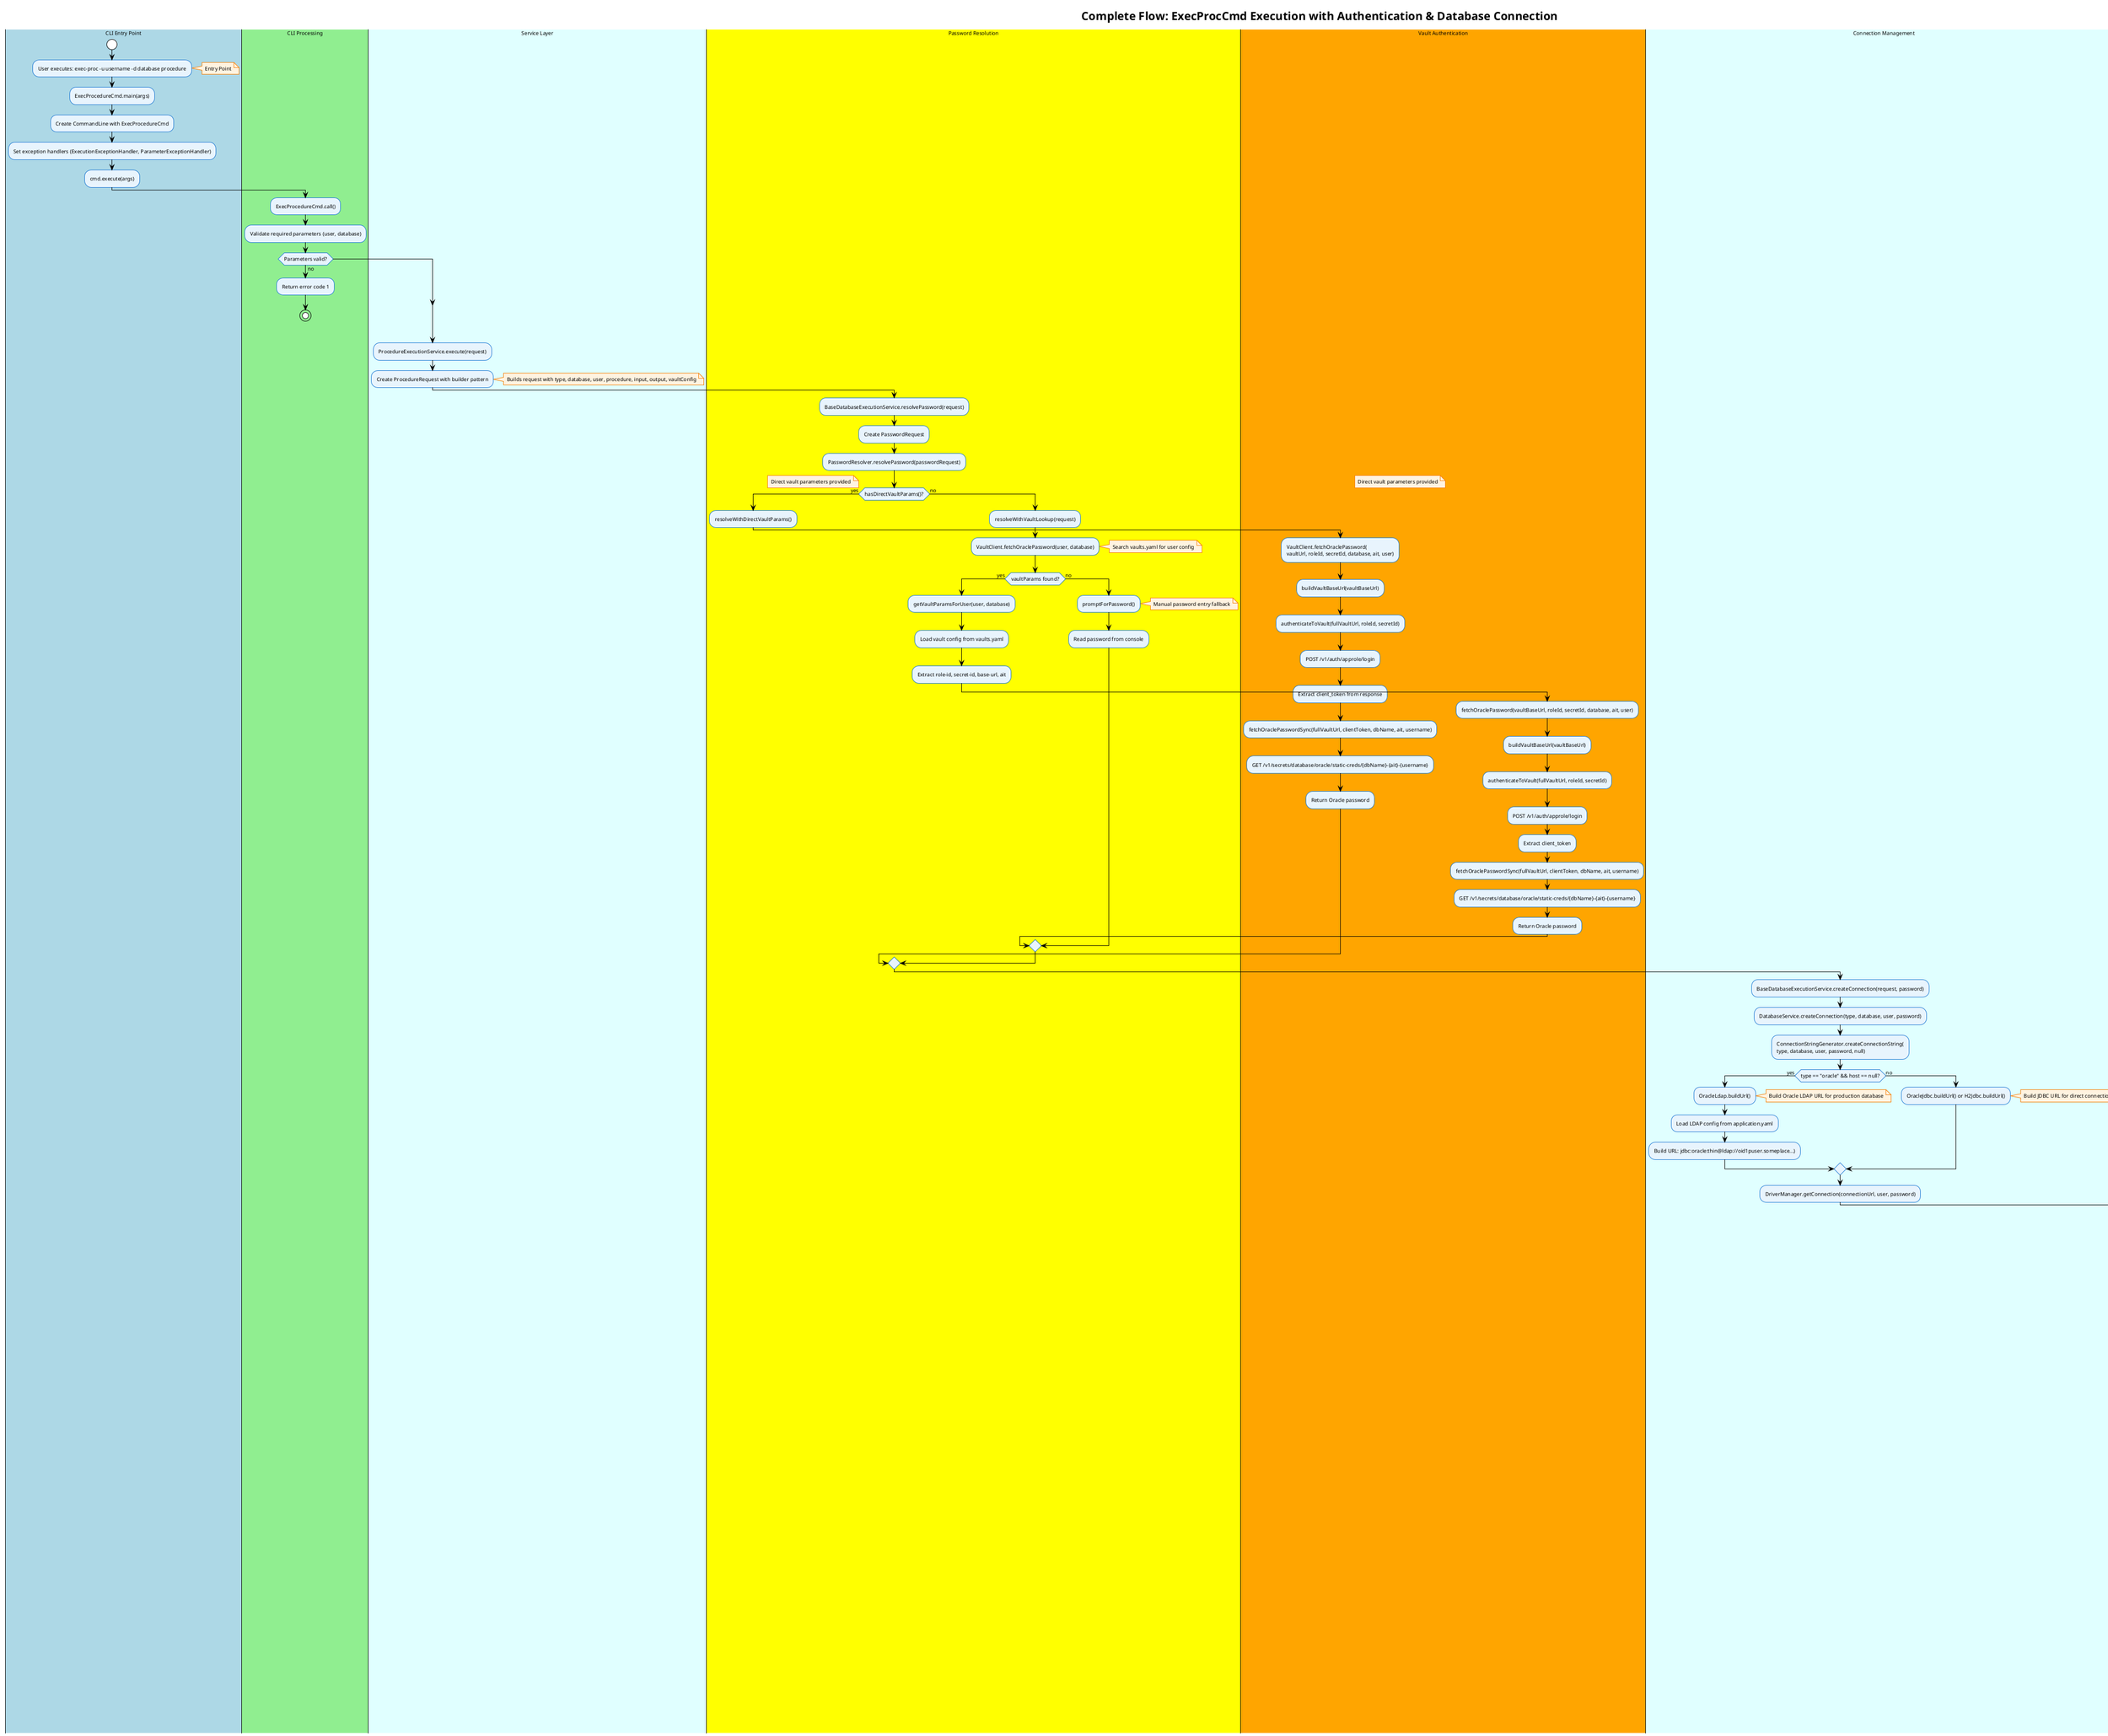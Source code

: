 @startuml ExecProcCmd_Complete_Flow
!theme plain
skinparam backgroundColor #FFFFFF
skinparam defaultFontSize 10
skinparam activity {
    BackgroundColor #E8F4FD
    BorderColor #1976D2
    FontColor #000000
}
skinparam note {
    BackgroundColor #FFF3E0
    BorderColor #F57C00
}

title Complete Flow: ExecProcCmd Execution with Authentication & Database Connection

|#LightBlue|CLI Entry Point|
start
:User executes: exec-proc -u username -d database procedure;
note right: Entry Point

:ExecProcedureCmd.main(args);
:Create CommandLine with ExecProcedureCmd;
:Set exception handlers (ExecutionExceptionHandler, ParameterExceptionHandler);
:cmd.execute(args);

|#LightGreen|CLI Processing|
:ExecProcedureCmd.call();
:Validate required parameters (user, database);

if (Parameters valid?) then (no)
  :Return error code 1;
  stop
endif

|#LightCyan|Service Layer|
:ProcedureExecutionService.execute(request);
:Create ProcedureRequest with builder pattern;
note right: Builds request with type, database, user, procedure, input, output, vaultConfig

|#Yellow|Password Resolution|
:BaseDatabaseExecutionService.resolvePassword(request);
:Create PasswordRequest;
:PasswordResolver.resolvePassword(passwordRequest);

if (hasDirectVaultParams()?) then (yes)
  note left: Direct vault parameters provided
  :resolveWithDirectVaultParams();
  |#Orange|Vault Authentication|
  :VaultClient.fetchOraclePassword(\nvaultUrl, roleId, secretId, database, ait, user);
  :buildVaultBaseUrl(vaultBaseUrl);
  :authenticateToVault(fullVaultUrl, roleId, secretId);
  :POST /v1/auth/approle/login;
  :Extract client_token from response;
  :fetchOraclePasswordSync(fullVaultUrl, clientToken, dbName, ait, username);
  :GET /v1/secrets/database/oracle/static-creds/{dbName}-{ait}-{username};
  :Return Oracle password;
  |#Yellow|Password Resolution|
else (no)
  :resolveWithVaultLookup(request);
  :VaultClient.fetchOraclePassword(user, database);
  note right: Search vaults.yaml for user config
  
  if (vaultParams found?) then (yes)
    :getVaultParamsForUser(user, database);
    :Load vault config from vaults.yaml;
    :Extract role-id, secret-id, base-url, ait;
    |#Orange|Vault Authentication|
    :fetchOraclePassword(vaultBaseUrl, roleId, secretId, database, ait, user);
    :buildVaultBaseUrl(vaultBaseUrl);
    :authenticateToVault(fullVaultUrl, roleId, secretId);
    :POST /v1/auth/approle/login;
    :Extract client_token;
    :fetchOraclePasswordSync(fullVaultUrl, clientToken, dbName, ait, username);
    :GET /v1/secrets/database/oracle/static-creds/{dbName}-{ait}-{username};
    :Return Oracle password;
    |#Yellow|Password Resolution|
  else (no)
    :promptForPassword();
    note right: Manual password entry fallback
    :Read password from console;
  endif
endif

|#LightCyan|Connection Management|
:BaseDatabaseExecutionService.createConnection(request, password);
:DatabaseService.createConnection(type, database, user, password);
:ConnectionStringGenerator.createConnectionString(\ntype, database, user, password, null);

if (type == "oracle" && host == null?) then (yes)
  :OracleLdap.buildUrl();
note right: Build Oracle LDAP URL for production database
  :Load LDAP config from application.yaml;
  :Build URL: jdbc:oracle:thin@ldap://oid1puser.someplace...);
else (no)
  :OracleJdbc.buildUrl() or H2Jdbc.buildUrl();
  note right: Build JDBC URL for direct connection
endif

:DriverManager.getConnection(connectionUrl, user, password);

|#LightBlue|Procedure Execution|
:ProcedureExecutionService.executeWithConnection(request, conn);
:DatabaseService.executeProcedure(conn, procedure, input, output);
:ProcedureExecutor.executeProcedureWithStrings(\nconn, procFullName, inputParams, outputParams);
  
|#Pink|Database Operations|
  :Parse procedure name and parameters;
:parseStringInputParams(inputParams);
:parseStringOutputParams(outputParams);
:buildCallString(procFullName, inputs.size(), outputs.size());
  :Create CallableStatement;
:Set input parameters (setParameter);
:Register output parameters (registerOutParameter);
:Execute stored procedure (call.execute());
:Extract output parameters (call.getObject());
  :Return result Map<String, Object>;
  
|#LightBlue|Result Processing|
:ExecutionResult.success(result);
:result.formatOutput(System.out);

  if (Single result?) then (yes)
    :Print single value to console;
  else (no)
    :Print key-value pairs to console;
endif

:Return success code 0;
stop

@enduml